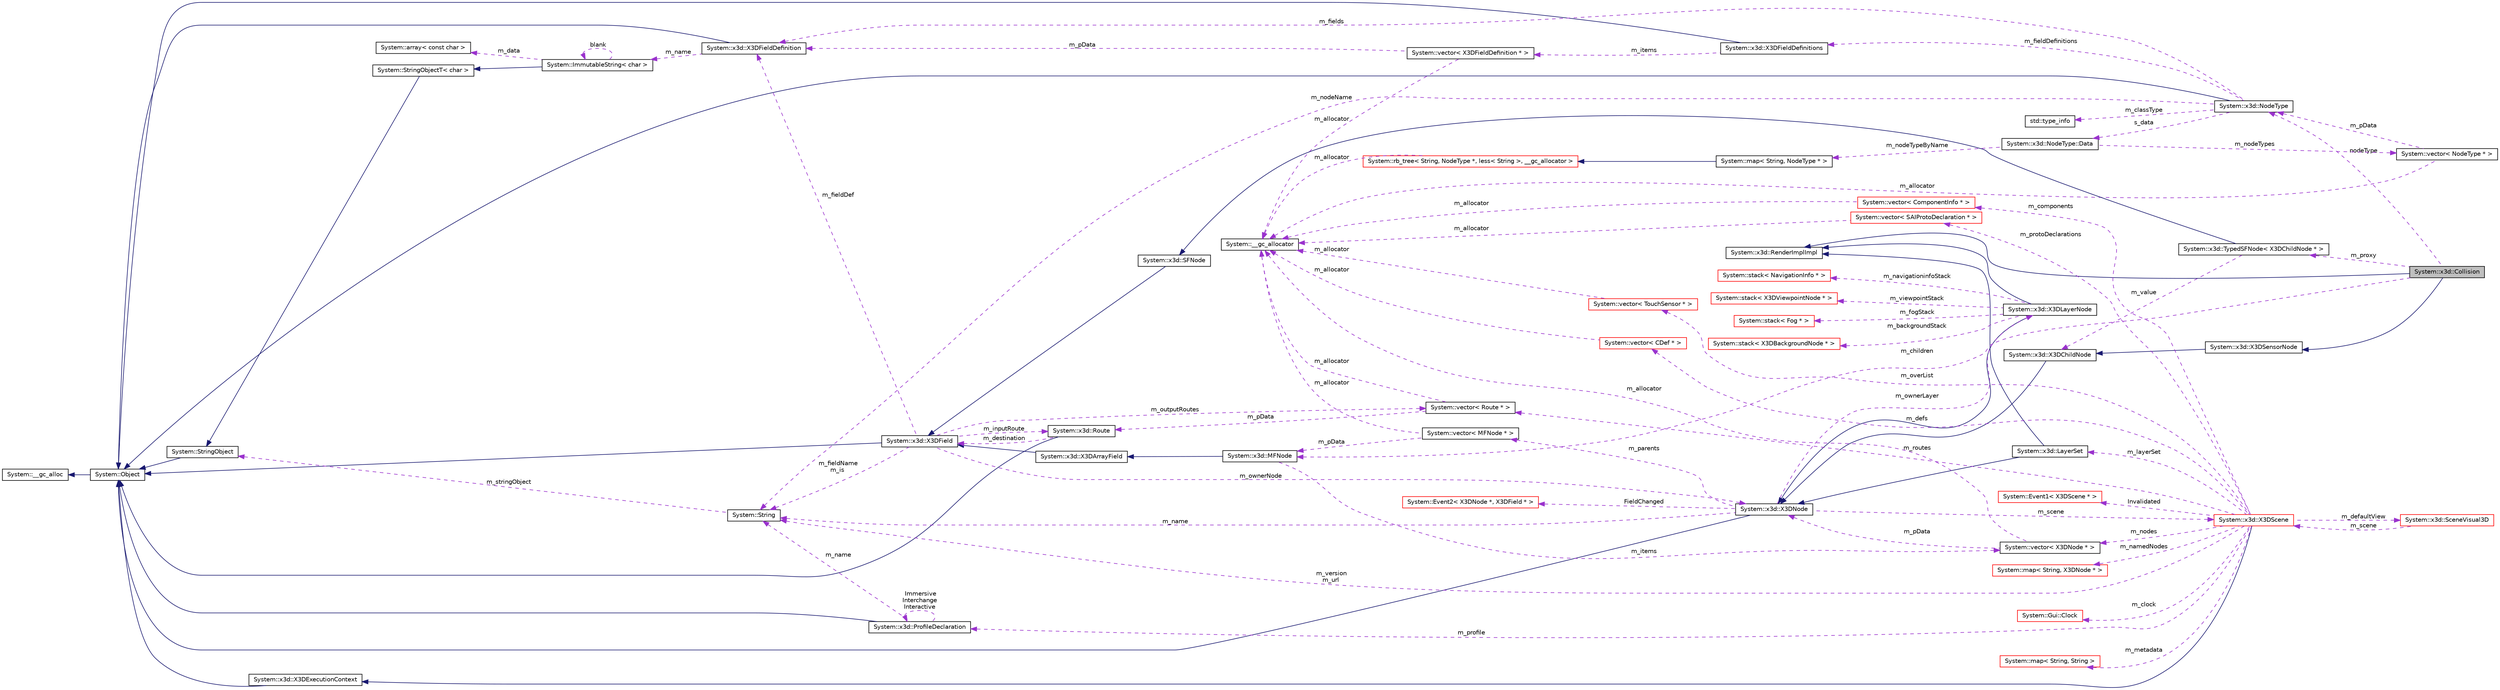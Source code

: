 digraph G
{
  edge [fontname="Helvetica",fontsize="10",labelfontname="Helvetica",labelfontsize="10"];
  node [fontname="Helvetica",fontsize="10",shape=record];
  rankdir="LR";
  Node1 [label="System::x3d::Collision",height=0.2,width=0.4,color="black", fillcolor="grey75", style="filled" fontcolor="black"];
  Node2 -> Node1 [dir="back",color="midnightblue",fontsize="10",style="solid",fontname="Helvetica"];
  Node2 [label="System::x3d::X3DSensorNode",height=0.2,width=0.4,color="black", fillcolor="white", style="filled",URL="$class_system_1_1x3d_1_1_x3_d_sensor_node.html"];
  Node3 -> Node2 [dir="back",color="midnightblue",fontsize="10",style="solid",fontname="Helvetica"];
  Node3 [label="System::x3d::X3DChildNode",height=0.2,width=0.4,color="black", fillcolor="white", style="filled",URL="$class_system_1_1x3d_1_1_x3_d_child_node.html"];
  Node4 -> Node3 [dir="back",color="midnightblue",fontsize="10",style="solid",fontname="Helvetica"];
  Node4 [label="System::x3d::X3DNode",height=0.2,width=0.4,color="black", fillcolor="white", style="filled",URL="$class_system_1_1x3d_1_1_x3_d_node.html"];
  Node5 -> Node4 [dir="back",color="midnightblue",fontsize="10",style="solid",fontname="Helvetica"];
  Node5 [label="System::Object",height=0.2,width=0.4,color="black", fillcolor="white", style="filled",URL="$class_system_1_1_object.html"];
  Node6 -> Node5 [dir="back",color="midnightblue",fontsize="10",style="solid",fontname="Helvetica"];
  Node6 [label="System::__gc_alloc",height=0.2,width=0.4,color="black", fillcolor="white", style="filled",URL="$class_system_1_1____gc__alloc.html"];
  Node7 -> Node4 [dir="back",color="darkorchid3",fontsize="10",style="dashed",label=" m_ownerLayer" ,fontname="Helvetica"];
  Node7 [label="System::x3d::X3DLayerNode",height=0.2,width=0.4,color="black", fillcolor="white", style="filled",URL="$class_system_1_1x3d_1_1_x3_d_layer_node.html"];
  Node4 -> Node7 [dir="back",color="midnightblue",fontsize="10",style="solid",fontname="Helvetica"];
  Node8 -> Node7 [dir="back",color="midnightblue",fontsize="10",style="solid",fontname="Helvetica"];
  Node8 [label="System::x3d::RenderImplImpl",height=0.2,width=0.4,color="black", fillcolor="white", style="filled",URL="$class_system_1_1x3d_1_1_render_impl_impl.html"];
  Node9 -> Node7 [dir="back",color="darkorchid3",fontsize="10",style="dashed",label=" m_navigationinfoStack" ,fontname="Helvetica"];
  Node9 [label="System::stack\< NavigationInfo * \>",height=0.2,width=0.4,color="red", fillcolor="white", style="filled",URL="$class_system_1_1stack.html"];
  Node10 -> Node7 [dir="back",color="darkorchid3",fontsize="10",style="dashed",label=" m_viewpointStack" ,fontname="Helvetica"];
  Node10 [label="System::stack\< X3DViewpointNode * \>",height=0.2,width=0.4,color="red", fillcolor="white", style="filled",URL="$class_system_1_1stack.html"];
  Node11 -> Node7 [dir="back",color="darkorchid3",fontsize="10",style="dashed",label=" m_fogStack" ,fontname="Helvetica"];
  Node11 [label="System::stack\< Fog * \>",height=0.2,width=0.4,color="red", fillcolor="white", style="filled",URL="$class_system_1_1stack.html"];
  Node12 -> Node7 [dir="back",color="darkorchid3",fontsize="10",style="dashed",label=" m_backgroundStack" ,fontname="Helvetica"];
  Node12 [label="System::stack\< X3DBackgroundNode * \>",height=0.2,width=0.4,color="red", fillcolor="white", style="filled",URL="$class_system_1_1stack.html"];
  Node13 -> Node4 [dir="back",color="darkorchid3",fontsize="10",style="dashed",label=" m_parents" ,fontname="Helvetica"];
  Node13 [label="System::vector\< MFNode * \>",height=0.2,width=0.4,color="black", fillcolor="white", style="filled",URL="$class_system_1_1vector.html"];
  Node14 -> Node13 [dir="back",color="darkorchid3",fontsize="10",style="dashed",label=" m_allocator" ,fontname="Helvetica"];
  Node14 [label="System::__gc_allocator",height=0.2,width=0.4,color="black", fillcolor="white", style="filled",URL="$class_system_1_1____gc__allocator.html"];
  Node15 -> Node13 [dir="back",color="darkorchid3",fontsize="10",style="dashed",label=" m_pData" ,fontname="Helvetica"];
  Node15 [label="System::x3d::MFNode",height=0.2,width=0.4,color="black", fillcolor="white", style="filled",URL="$class_system_1_1x3d_1_1_m_f_node.html"];
  Node16 -> Node15 [dir="back",color="midnightblue",fontsize="10",style="solid",fontname="Helvetica"];
  Node16 [label="System::x3d::X3DArrayField",height=0.2,width=0.4,color="black", fillcolor="white", style="filled",URL="$class_system_1_1x3d_1_1_x3_d_array_field.html"];
  Node17 -> Node16 [dir="back",color="midnightblue",fontsize="10",style="solid",fontname="Helvetica"];
  Node17 [label="System::x3d::X3DField",height=0.2,width=0.4,color="black", fillcolor="white", style="filled",URL="$class_system_1_1x3d_1_1_x3_d_field.html"];
  Node5 -> Node17 [dir="back",color="midnightblue",fontsize="10",style="solid",fontname="Helvetica"];
  Node18 -> Node17 [dir="back",color="darkorchid3",fontsize="10",style="dashed",label=" m_inputRoute" ,fontname="Helvetica"];
  Node18 [label="System::x3d::Route",height=0.2,width=0.4,color="black", fillcolor="white", style="filled",URL="$class_system_1_1x3d_1_1_route.html"];
  Node5 -> Node18 [dir="back",color="midnightblue",fontsize="10",style="solid",fontname="Helvetica"];
  Node17 -> Node18 [dir="back",color="darkorchid3",fontsize="10",style="dashed",label=" m_destination" ,fontname="Helvetica"];
  Node19 -> Node17 [dir="back",color="darkorchid3",fontsize="10",style="dashed",label=" m_fieldDef" ,fontname="Helvetica"];
  Node19 [label="System::x3d::X3DFieldDefinition",height=0.2,width=0.4,color="black", fillcolor="white", style="filled",URL="$class_system_1_1x3d_1_1_x3_d_field_definition.html"];
  Node5 -> Node19 [dir="back",color="midnightblue",fontsize="10",style="solid",fontname="Helvetica"];
  Node20 -> Node19 [dir="back",color="darkorchid3",fontsize="10",style="dashed",label=" m_name" ,fontname="Helvetica"];
  Node20 [label="System::ImmutableString\< char \>",height=0.2,width=0.4,color="black", fillcolor="white", style="filled",URL="$class_system_1_1_immutable_string.html"];
  Node21 -> Node20 [dir="back",color="midnightblue",fontsize="10",style="solid",fontname="Helvetica"];
  Node21 [label="System::StringObjectT\< char \>",height=0.2,width=0.4,color="black", fillcolor="white", style="filled",URL="$class_system_1_1_string_object_t.html"];
  Node22 -> Node21 [dir="back",color="midnightblue",fontsize="10",style="solid",fontname="Helvetica"];
  Node22 [label="System::StringObject",height=0.2,width=0.4,color="black", fillcolor="white", style="filled",URL="$class_system_1_1_string_object.html"];
  Node5 -> Node22 [dir="back",color="midnightblue",fontsize="10",style="solid",fontname="Helvetica"];
  Node20 -> Node20 [dir="back",color="darkorchid3",fontsize="10",style="dashed",label=" blank" ,fontname="Helvetica"];
  Node23 -> Node20 [dir="back",color="darkorchid3",fontsize="10",style="dashed",label=" m_data" ,fontname="Helvetica"];
  Node23 [label="System::array\< const char \>",height=0.2,width=0.4,color="black", fillcolor="white", style="filled",URL="$class_system_1_1array.html"];
  Node24 -> Node17 [dir="back",color="darkorchid3",fontsize="10",style="dashed",label=" m_outputRoutes" ,fontname="Helvetica"];
  Node24 [label="System::vector\< Route * \>",height=0.2,width=0.4,color="black", fillcolor="white", style="filled",URL="$class_system_1_1vector.html"];
  Node14 -> Node24 [dir="back",color="darkorchid3",fontsize="10",style="dashed",label=" m_allocator" ,fontname="Helvetica"];
  Node18 -> Node24 [dir="back",color="darkorchid3",fontsize="10",style="dashed",label=" m_pData" ,fontname="Helvetica"];
  Node25 -> Node17 [dir="back",color="darkorchid3",fontsize="10",style="dashed",label=" m_fieldName\nm_is" ,fontname="Helvetica"];
  Node25 [label="System::String",height=0.2,width=0.4,color="black", fillcolor="white", style="filled",URL="$class_system_1_1_string.html"];
  Node22 -> Node25 [dir="back",color="darkorchid3",fontsize="10",style="dashed",label=" m_stringObject" ,fontname="Helvetica"];
  Node4 -> Node17 [dir="back",color="darkorchid3",fontsize="10",style="dashed",label=" m_ownerNode" ,fontname="Helvetica"];
  Node26 -> Node15 [dir="back",color="darkorchid3",fontsize="10",style="dashed",label=" m_items" ,fontname="Helvetica"];
  Node26 [label="System::vector\< X3DNode * \>",height=0.2,width=0.4,color="black", fillcolor="white", style="filled",URL="$class_system_1_1vector.html"];
  Node14 -> Node26 [dir="back",color="darkorchid3",fontsize="10",style="dashed",label=" m_allocator" ,fontname="Helvetica"];
  Node4 -> Node26 [dir="back",color="darkorchid3",fontsize="10",style="dashed",label=" m_pData" ,fontname="Helvetica"];
  Node27 -> Node4 [dir="back",color="darkorchid3",fontsize="10",style="dashed",label=" m_scene" ,fontname="Helvetica"];
  Node27 [label="System::x3d::X3DScene",height=0.2,width=0.4,color="red", fillcolor="white", style="filled",URL="$class_system_1_1x3d_1_1_x3_d_scene.html"];
  Node28 -> Node27 [dir="back",color="midnightblue",fontsize="10",style="solid",fontname="Helvetica"];
  Node28 [label="System::x3d::X3DExecutionContext",height=0.2,width=0.4,color="black", fillcolor="white", style="filled",URL="$class_system_1_1x3d_1_1_x3_d_execution_context.html"];
  Node5 -> Node28 [dir="back",color="midnightblue",fontsize="10",style="solid",fontname="Helvetica"];
  Node29 -> Node27 [dir="back",color="darkorchid3",fontsize="10",style="dashed",label=" m_defs" ,fontname="Helvetica"];
  Node29 [label="System::vector\< CDef * \>",height=0.2,width=0.4,color="red", fillcolor="white", style="filled",URL="$class_system_1_1vector.html"];
  Node14 -> Node29 [dir="back",color="darkorchid3",fontsize="10",style="dashed",label=" m_allocator" ,fontname="Helvetica"];
  Node30 -> Node27 [dir="back",color="darkorchid3",fontsize="10",style="dashed",label=" m_protoDeclarations" ,fontname="Helvetica"];
  Node30 [label="System::vector\< SAIProtoDeclaration * \>",height=0.2,width=0.4,color="red", fillcolor="white", style="filled",URL="$class_system_1_1vector.html"];
  Node14 -> Node30 [dir="back",color="darkorchid3",fontsize="10",style="dashed",label=" m_allocator" ,fontname="Helvetica"];
  Node31 -> Node27 [dir="back",color="darkorchid3",fontsize="10",style="dashed",label=" Invalidated" ,fontname="Helvetica"];
  Node31 [label="System::Event1\< X3DScene * \>",height=0.2,width=0.4,color="red", fillcolor="white", style="filled",URL="$class_system_1_1_event1.html"];
  Node32 -> Node27 [dir="back",color="darkorchid3",fontsize="10",style="dashed",label=" m_namedNodes" ,fontname="Helvetica"];
  Node32 [label="System::map\< String, X3DNode * \>",height=0.2,width=0.4,color="red", fillcolor="white", style="filled",URL="$class_system_1_1map.html"];
  Node33 -> Node27 [dir="back",color="darkorchid3",fontsize="10",style="dashed",label=" m_clock" ,fontname="Helvetica"];
  Node33 [label="System::Gui::Clock",height=0.2,width=0.4,color="red", fillcolor="white", style="filled",URL="$class_system_1_1_gui_1_1_clock.html"];
  Node26 -> Node27 [dir="back",color="darkorchid3",fontsize="10",style="dashed",label=" m_nodes" ,fontname="Helvetica"];
  Node34 -> Node27 [dir="back",color="darkorchid3",fontsize="10",style="dashed",label=" m_overList" ,fontname="Helvetica"];
  Node34 [label="System::vector\< TouchSensor * \>",height=0.2,width=0.4,color="red", fillcolor="white", style="filled",URL="$class_system_1_1vector.html"];
  Node14 -> Node34 [dir="back",color="darkorchid3",fontsize="10",style="dashed",label=" m_allocator" ,fontname="Helvetica"];
  Node35 -> Node27 [dir="back",color="darkorchid3",fontsize="10",style="dashed",label=" m_metadata" ,fontname="Helvetica"];
  Node35 [label="System::map\< String, String \>",height=0.2,width=0.4,color="red", fillcolor="white", style="filled",URL="$class_system_1_1map.html"];
  Node24 -> Node27 [dir="back",color="darkorchid3",fontsize="10",style="dashed",label=" m_routes" ,fontname="Helvetica"];
  Node25 -> Node27 [dir="back",color="darkorchid3",fontsize="10",style="dashed",label=" m_version\nm_url" ,fontname="Helvetica"];
  Node36 -> Node27 [dir="back",color="darkorchid3",fontsize="10",style="dashed",label=" m_profile" ,fontname="Helvetica"];
  Node36 [label="System::x3d::ProfileDeclaration",height=0.2,width=0.4,color="black", fillcolor="white", style="filled",URL="$class_system_1_1x3d_1_1_profile_declaration.html"];
  Node5 -> Node36 [dir="back",color="midnightblue",fontsize="10",style="solid",fontname="Helvetica"];
  Node25 -> Node36 [dir="back",color="darkorchid3",fontsize="10",style="dashed",label=" m_name" ,fontname="Helvetica"];
  Node36 -> Node36 [dir="back",color="darkorchid3",fontsize="10",style="dashed",label=" Immersive\nInterchange\nInteractive" ,fontname="Helvetica"];
  Node37 -> Node27 [dir="back",color="darkorchid3",fontsize="10",style="dashed",label=" m_defaultView" ,fontname="Helvetica"];
  Node37 [label="System::x3d::SceneVisual3D",height=0.2,width=0.4,color="red", fillcolor="white", style="filled",URL="$class_system_1_1x3d_1_1_scene_visual3_d.html"];
  Node27 -> Node37 [dir="back",color="darkorchid3",fontsize="10",style="dashed",label=" m_scene" ,fontname="Helvetica"];
  Node38 -> Node27 [dir="back",color="darkorchid3",fontsize="10",style="dashed",label=" m_layerSet" ,fontname="Helvetica"];
  Node38 [label="System::x3d::LayerSet",height=0.2,width=0.4,color="black", fillcolor="white", style="filled",URL="$class_system_1_1x3d_1_1_layer_set.html"];
  Node4 -> Node38 [dir="back",color="midnightblue",fontsize="10",style="solid",fontname="Helvetica"];
  Node8 -> Node38 [dir="back",color="midnightblue",fontsize="10",style="solid",fontname="Helvetica"];
  Node39 -> Node27 [dir="back",color="darkorchid3",fontsize="10",style="dashed",label=" m_components" ,fontname="Helvetica"];
  Node39 [label="System::vector\< ComponentInfo * \>",height=0.2,width=0.4,color="red", fillcolor="white", style="filled",URL="$class_system_1_1vector.html"];
  Node14 -> Node39 [dir="back",color="darkorchid3",fontsize="10",style="dashed",label=" m_allocator" ,fontname="Helvetica"];
  Node25 -> Node4 [dir="back",color="darkorchid3",fontsize="10",style="dashed",label=" m_name" ,fontname="Helvetica"];
  Node40 -> Node4 [dir="back",color="darkorchid3",fontsize="10",style="dashed",label=" FieldChanged" ,fontname="Helvetica"];
  Node40 [label="System::Event2\< X3DNode *, X3DField * \>",height=0.2,width=0.4,color="red", fillcolor="white", style="filled",URL="$class_system_1_1_event2.html"];
  Node8 -> Node1 [dir="back",color="midnightblue",fontsize="10",style="solid",fontname="Helvetica"];
  Node41 -> Node1 [dir="back",color="darkorchid3",fontsize="10",style="dashed",label=" m_proxy" ,fontname="Helvetica"];
  Node41 [label="System::x3d::TypedSFNode\< X3DChildNode * \>",height=0.2,width=0.4,color="black", fillcolor="white", style="filled",URL="$class_system_1_1x3d_1_1_typed_s_f_node.html"];
  Node42 -> Node41 [dir="back",color="midnightblue",fontsize="10",style="solid",fontname="Helvetica"];
  Node42 [label="System::x3d::SFNode",height=0.2,width=0.4,color="black", fillcolor="white", style="filled",URL="$class_system_1_1x3d_1_1_s_f_node.html"];
  Node17 -> Node42 [dir="back",color="midnightblue",fontsize="10",style="solid",fontname="Helvetica"];
  Node3 -> Node41 [dir="back",color="darkorchid3",fontsize="10",style="dashed",label=" m_value" ,fontname="Helvetica"];
  Node43 -> Node1 [dir="back",color="darkorchid3",fontsize="10",style="dashed",label=" nodeType" ,fontname="Helvetica"];
  Node43 [label="System::x3d::NodeType",height=0.2,width=0.4,color="black", fillcolor="white", style="filled",URL="$class_system_1_1x3d_1_1_node_type.html"];
  Node5 -> Node43 [dir="back",color="midnightblue",fontsize="10",style="solid",fontname="Helvetica"];
  Node44 -> Node43 [dir="back",color="darkorchid3",fontsize="10",style="dashed",label=" s_data" ,fontname="Helvetica"];
  Node44 [label="System::x3d::NodeType::Data",height=0.2,width=0.4,color="black", fillcolor="white", style="filled",URL="$class_system_1_1x3d_1_1_node_type_1_1_data.html"];
  Node45 -> Node44 [dir="back",color="darkorchid3",fontsize="10",style="dashed",label=" m_nodeTypeByName" ,fontname="Helvetica"];
  Node45 [label="System::map\< String, NodeType * \>",height=0.2,width=0.4,color="black", fillcolor="white", style="filled",URL="$class_system_1_1map.html"];
  Node46 -> Node45 [dir="back",color="midnightblue",fontsize="10",style="solid",fontname="Helvetica"];
  Node46 [label="System::rb_tree\< String, NodeType *, less\< String \>, __gc_allocator \>",height=0.2,width=0.4,color="red", fillcolor="white", style="filled",URL="$class_system_1_1rb__tree.html"];
  Node14 -> Node46 [dir="back",color="darkorchid3",fontsize="10",style="dashed",label=" m_allocator" ,fontname="Helvetica"];
  Node47 -> Node44 [dir="back",color="darkorchid3",fontsize="10",style="dashed",label=" m_nodeTypes" ,fontname="Helvetica"];
  Node47 [label="System::vector\< NodeType * \>",height=0.2,width=0.4,color="black", fillcolor="white", style="filled",URL="$class_system_1_1vector.html"];
  Node14 -> Node47 [dir="back",color="darkorchid3",fontsize="10",style="dashed",label=" m_allocator" ,fontname="Helvetica"];
  Node43 -> Node47 [dir="back",color="darkorchid3",fontsize="10",style="dashed",label=" m_pData" ,fontname="Helvetica"];
  Node19 -> Node43 [dir="back",color="darkorchid3",fontsize="10",style="dashed",label=" m_fields" ,fontname="Helvetica"];
  Node25 -> Node43 [dir="back",color="darkorchid3",fontsize="10",style="dashed",label=" m_nodeName" ,fontname="Helvetica"];
  Node48 -> Node43 [dir="back",color="darkorchid3",fontsize="10",style="dashed",label=" m_classType" ,fontname="Helvetica"];
  Node48 [label="std::type_info",height=0.2,width=0.4,color="black", fillcolor="white", style="filled",URL="$classstd_1_1type__info.html",tooltip="Part of RTTI."];
  Node49 -> Node43 [dir="back",color="darkorchid3",fontsize="10",style="dashed",label=" m_fieldDefinitions" ,fontname="Helvetica"];
  Node49 [label="System::x3d::X3DFieldDefinitions",height=0.2,width=0.4,color="black", fillcolor="white", style="filled",URL="$class_system_1_1x3d_1_1_x3_d_field_definitions.html"];
  Node5 -> Node49 [dir="back",color="midnightblue",fontsize="10",style="solid",fontname="Helvetica"];
  Node50 -> Node49 [dir="back",color="darkorchid3",fontsize="10",style="dashed",label=" m_items" ,fontname="Helvetica"];
  Node50 [label="System::vector\< X3DFieldDefinition * \>",height=0.2,width=0.4,color="black", fillcolor="white", style="filled",URL="$class_system_1_1vector.html"];
  Node14 -> Node50 [dir="back",color="darkorchid3",fontsize="10",style="dashed",label=" m_allocator" ,fontname="Helvetica"];
  Node19 -> Node50 [dir="back",color="darkorchid3",fontsize="10",style="dashed",label=" m_pData" ,fontname="Helvetica"];
  Node15 -> Node1 [dir="back",color="darkorchid3",fontsize="10",style="dashed",label=" m_children" ,fontname="Helvetica"];
}
